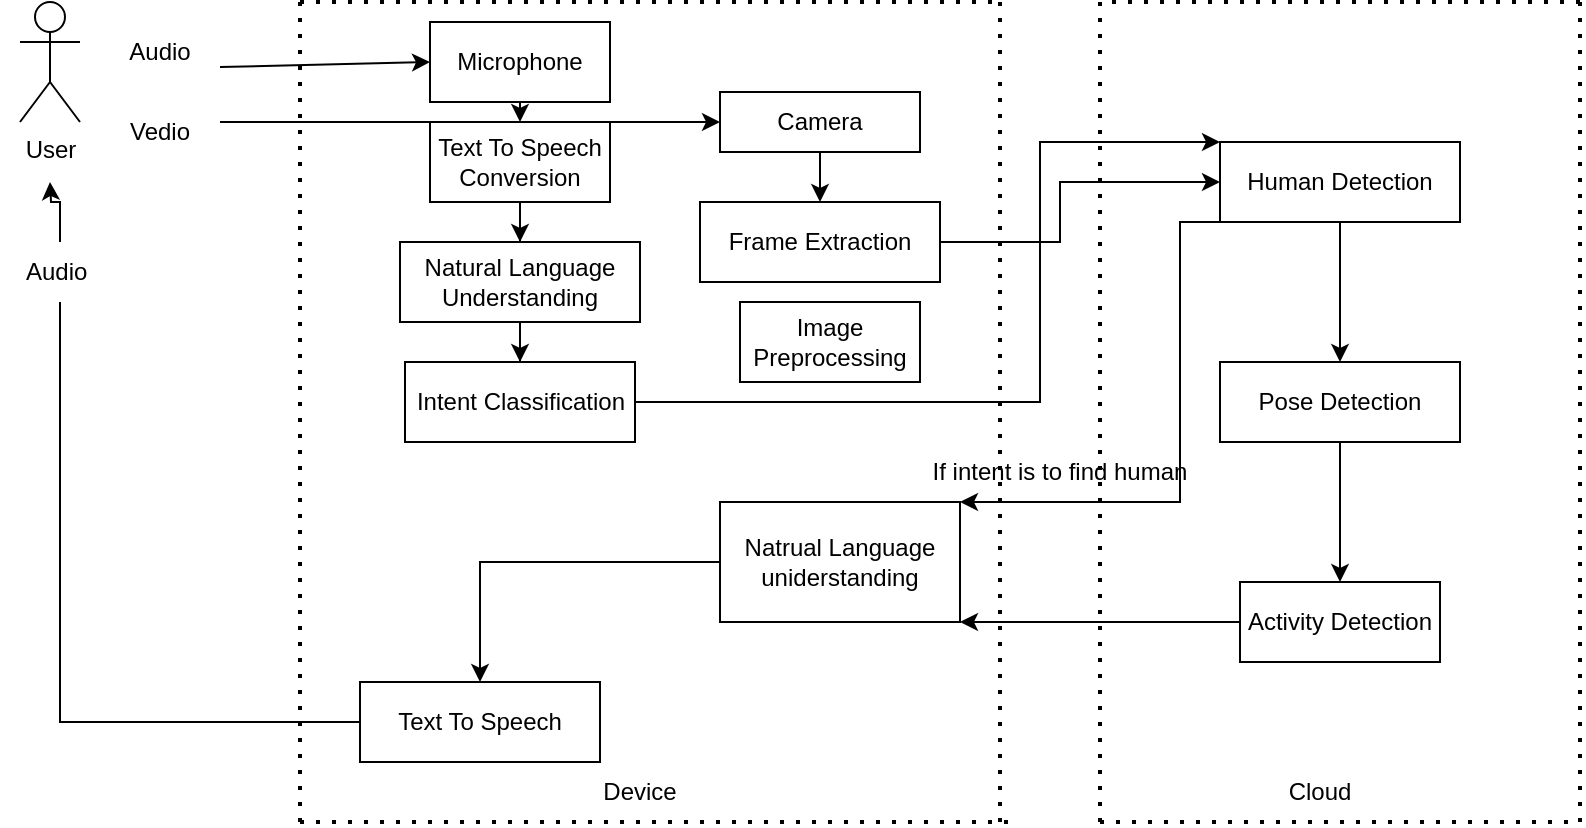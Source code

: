 <mxfile version="20.8.17" type="github">
  <diagram id="N-40P0ZU63dNKIUNeumF" name="Page-1">
    <mxGraphModel dx="806" dy="495" grid="1" gridSize="10" guides="1" tooltips="1" connect="1" arrows="1" fold="1" page="1" pageScale="1" pageWidth="850" pageHeight="1100" math="0" shadow="0">
      <root>
        <mxCell id="0" />
        <mxCell id="1" parent="0" />
        <mxCell id="4Z1Bi0nMA920jdA1TjBO-1" value="User" style="shape=umlActor;verticalLabelPosition=bottom;verticalAlign=top;html=1;outlineConnect=0;" parent="1" vertex="1">
          <mxGeometry x="60" y="40" width="30" height="60" as="geometry" />
        </mxCell>
        <mxCell id="4Z1Bi0nMA920jdA1TjBO-5" value="Audio" style="text;html=1;strokeColor=none;fillColor=none;align=center;verticalAlign=middle;whiteSpace=wrap;rounded=0;" parent="1" vertex="1">
          <mxGeometry x="100" y="50" width="60" height="30" as="geometry" />
        </mxCell>
        <mxCell id="4Z1Bi0nMA920jdA1TjBO-21" style="edgeStyle=orthogonalEdgeStyle;rounded=0;orthogonalLoop=1;jettySize=auto;html=1;" parent="1" source="4Z1Bi0nMA920jdA1TjBO-6" edge="1">
          <mxGeometry relative="1" as="geometry">
            <mxPoint x="410" y="100" as="targetPoint" />
            <Array as="points">
              <mxPoint x="230" y="100" />
              <mxPoint x="230" y="100" />
            </Array>
          </mxGeometry>
        </mxCell>
        <mxCell id="4Z1Bi0nMA920jdA1TjBO-6" value="Vedio" style="text;html=1;strokeColor=none;fillColor=none;align=center;verticalAlign=middle;whiteSpace=wrap;rounded=0;" parent="1" vertex="1">
          <mxGeometry x="100" y="90" width="60" height="30" as="geometry" />
        </mxCell>
        <mxCell id="4Z1Bi0nMA920jdA1TjBO-20" style="edgeStyle=orthogonalEdgeStyle;rounded=0;orthogonalLoop=1;jettySize=auto;html=1;entryX=0.5;entryY=0;entryDx=0;entryDy=0;" parent="1" source="4Z1Bi0nMA920jdA1TjBO-7" target="4Z1Bi0nMA920jdA1TjBO-17" edge="1">
          <mxGeometry relative="1" as="geometry" />
        </mxCell>
        <mxCell id="4Z1Bi0nMA920jdA1TjBO-7" value="Text To Speech Conversion" style="rounded=0;whiteSpace=wrap;html=1;" parent="1" vertex="1">
          <mxGeometry x="265" y="100" width="90" height="40" as="geometry" />
        </mxCell>
        <mxCell id="4Z1Bi0nMA920jdA1TjBO-10" value="Intent Classification" style="whiteSpace=wrap;html=1;" parent="1" vertex="1">
          <mxGeometry x="252.5" y="220" width="115" height="40" as="geometry" />
        </mxCell>
        <mxCell id="4Z1Bi0nMA920jdA1TjBO-12" value="Frame Extraction" style="whiteSpace=wrap;html=1;" parent="1" vertex="1">
          <mxGeometry x="400" y="140" width="120" height="40" as="geometry" />
        </mxCell>
        <mxCell id="4Z1Bi0nMA920jdA1TjBO-19" style="edgeStyle=orthogonalEdgeStyle;rounded=0;orthogonalLoop=1;jettySize=auto;html=1;entryX=0.5;entryY=0;entryDx=0;entryDy=0;" parent="1" source="4Z1Bi0nMA920jdA1TjBO-17" target="4Z1Bi0nMA920jdA1TjBO-10" edge="1">
          <mxGeometry relative="1" as="geometry" />
        </mxCell>
        <mxCell id="4Z1Bi0nMA920jdA1TjBO-17" value="Natural Language Understanding" style="rounded=0;whiteSpace=wrap;html=1;" parent="1" vertex="1">
          <mxGeometry x="250" y="160" width="120" height="40" as="geometry" />
        </mxCell>
        <mxCell id="4Z1Bi0nMA920jdA1TjBO-22" value="Human Detection" style="whiteSpace=wrap;html=1;" parent="1" vertex="1">
          <mxGeometry x="660" y="110" width="120" height="40" as="geometry" />
        </mxCell>
        <mxCell id="4Z1Bi0nMA920jdA1TjBO-27" value="" style="edgeStyle=orthogonalEdgeStyle;rounded=0;orthogonalLoop=1;jettySize=auto;html=1;" parent="1" source="4Z1Bi0nMA920jdA1TjBO-24" target="4Z1Bi0nMA920jdA1TjBO-26" edge="1">
          <mxGeometry relative="1" as="geometry" />
        </mxCell>
        <mxCell id="4Z1Bi0nMA920jdA1TjBO-24" value="Pose Detection" style="whiteSpace=wrap;html=1;" parent="1" vertex="1">
          <mxGeometry x="660" y="220" width="120" height="40" as="geometry" />
        </mxCell>
        <mxCell id="4Z1Bi0nMA920jdA1TjBO-29" value="" style="edgeStyle=orthogonalEdgeStyle;rounded=0;orthogonalLoop=1;jettySize=auto;html=1;exitX=0;exitY=0.5;exitDx=0;exitDy=0;" parent="1" source="GFV5WTKUDK0WAsZD-e3U-12" target="4Z1Bi0nMA920jdA1TjBO-28" edge="1">
          <mxGeometry relative="1" as="geometry">
            <mxPoint x="380" y="320" as="sourcePoint" />
          </mxGeometry>
        </mxCell>
        <mxCell id="4Z1Bi0nMA920jdA1TjBO-26" value="Activity Detection" style="whiteSpace=wrap;html=1;" parent="1" vertex="1">
          <mxGeometry x="670" y="330" width="100" height="40" as="geometry" />
        </mxCell>
        <mxCell id="4Z1Bi0nMA920jdA1TjBO-30" value="" style="edgeStyle=orthogonalEdgeStyle;rounded=0;orthogonalLoop=1;jettySize=auto;html=1;startArrow=none;" parent="1" source="4Z1Bi0nMA920jdA1TjBO-31" edge="1">
          <mxGeometry relative="1" as="geometry">
            <mxPoint x="75" y="130" as="targetPoint" />
          </mxGeometry>
        </mxCell>
        <mxCell id="4Z1Bi0nMA920jdA1TjBO-28" value="Text To Speech&lt;br&gt;" style="whiteSpace=wrap;html=1;" parent="1" vertex="1">
          <mxGeometry x="230" y="380" width="120" height="40" as="geometry" />
        </mxCell>
        <mxCell id="4Z1Bi0nMA920jdA1TjBO-32" value="" style="edgeStyle=orthogonalEdgeStyle;rounded=0;orthogonalLoop=1;jettySize=auto;html=1;endArrow=none;" parent="1" source="4Z1Bi0nMA920jdA1TjBO-28" target="4Z1Bi0nMA920jdA1TjBO-31" edge="1">
          <mxGeometry relative="1" as="geometry">
            <mxPoint x="420" y="300" as="sourcePoint" />
            <mxPoint x="75" y="130" as="targetPoint" />
          </mxGeometry>
        </mxCell>
        <mxCell id="4Z1Bi0nMA920jdA1TjBO-31" value="Audio&amp;nbsp;&lt;br&gt;" style="text;html=1;strokeColor=none;fillColor=none;align=center;verticalAlign=middle;whiteSpace=wrap;rounded=0;" parent="1" vertex="1">
          <mxGeometry x="50" y="160" width="60" height="30" as="geometry" />
        </mxCell>
        <mxCell id="4Z1Bi0nMA920jdA1TjBO-33" value="" style="endArrow=none;dashed=1;html=1;dashPattern=1 3;strokeWidth=2;rounded=0;" parent="1" edge="1">
          <mxGeometry width="50" height="50" relative="1" as="geometry">
            <mxPoint x="200" y="450" as="sourcePoint" />
            <mxPoint x="200" y="40" as="targetPoint" />
          </mxGeometry>
        </mxCell>
        <mxCell id="4Z1Bi0nMA920jdA1TjBO-34" value="" style="endArrow=none;dashed=1;html=1;dashPattern=1 3;strokeWidth=2;rounded=0;" parent="1" edge="1">
          <mxGeometry width="50" height="50" relative="1" as="geometry">
            <mxPoint x="200" y="450" as="sourcePoint" />
            <mxPoint x="560" y="450" as="targetPoint" />
          </mxGeometry>
        </mxCell>
        <mxCell id="4Z1Bi0nMA920jdA1TjBO-36" value="" style="endArrow=none;dashed=1;html=1;dashPattern=1 3;strokeWidth=2;rounded=0;" parent="1" edge="1">
          <mxGeometry width="50" height="50" relative="1" as="geometry">
            <mxPoint x="550" y="450" as="sourcePoint" />
            <mxPoint x="550" y="40" as="targetPoint" />
          </mxGeometry>
        </mxCell>
        <mxCell id="4Z1Bi0nMA920jdA1TjBO-37" value="" style="endArrow=none;dashed=1;html=1;dashPattern=1 3;strokeWidth=2;rounded=0;" parent="1" edge="1">
          <mxGeometry width="50" height="50" relative="1" as="geometry">
            <mxPoint x="200" y="40" as="sourcePoint" />
            <mxPoint x="550" y="40" as="targetPoint" />
          </mxGeometry>
        </mxCell>
        <mxCell id="GFV5WTKUDK0WAsZD-e3U-1" value="Camera&lt;br&gt;" style="rounded=0;whiteSpace=wrap;html=1;" parent="1" vertex="1">
          <mxGeometry x="410" y="85" width="100" height="30" as="geometry" />
        </mxCell>
        <mxCell id="GFV5WTKUDK0WAsZD-e3U-2" value="" style="endArrow=classic;html=1;rounded=0;exitX=0.5;exitY=1;exitDx=0;exitDy=0;entryX=0.5;entryY=0;entryDx=0;entryDy=0;" parent="1" source="GFV5WTKUDK0WAsZD-e3U-1" target="4Z1Bi0nMA920jdA1TjBO-12" edge="1">
          <mxGeometry width="50" height="50" relative="1" as="geometry">
            <mxPoint x="390" y="280" as="sourcePoint" />
            <mxPoint x="440" y="230" as="targetPoint" />
          </mxGeometry>
        </mxCell>
        <mxCell id="GFV5WTKUDK0WAsZD-e3U-3" value="Microphone" style="rounded=0;whiteSpace=wrap;html=1;" parent="1" vertex="1">
          <mxGeometry x="265" y="50" width="90" height="40" as="geometry" />
        </mxCell>
        <mxCell id="GFV5WTKUDK0WAsZD-e3U-4" value="" style="endArrow=classic;html=1;rounded=0;exitX=1;exitY=0.75;exitDx=0;exitDy=0;entryX=0;entryY=0.5;entryDx=0;entryDy=0;" parent="1" source="4Z1Bi0nMA920jdA1TjBO-5" target="GFV5WTKUDK0WAsZD-e3U-3" edge="1">
          <mxGeometry width="50" height="50" relative="1" as="geometry">
            <mxPoint x="390" y="280" as="sourcePoint" />
            <mxPoint x="440" y="230" as="targetPoint" />
          </mxGeometry>
        </mxCell>
        <mxCell id="GFV5WTKUDK0WAsZD-e3U-5" value="" style="endArrow=none;dashed=1;html=1;dashPattern=1 3;strokeWidth=2;rounded=0;" parent="1" edge="1">
          <mxGeometry width="50" height="50" relative="1" as="geometry">
            <mxPoint x="600" y="450" as="sourcePoint" />
            <mxPoint x="600" y="40" as="targetPoint" />
          </mxGeometry>
        </mxCell>
        <mxCell id="GFV5WTKUDK0WAsZD-e3U-6" value="" style="endArrow=none;dashed=1;html=1;dashPattern=1 3;strokeWidth=2;rounded=0;" parent="1" edge="1">
          <mxGeometry width="50" height="50" relative="1" as="geometry">
            <mxPoint x="840" y="450" as="sourcePoint" />
            <mxPoint x="840" y="40" as="targetPoint" />
          </mxGeometry>
        </mxCell>
        <mxCell id="GFV5WTKUDK0WAsZD-e3U-7" value="" style="endArrow=none;dashed=1;html=1;dashPattern=1 3;strokeWidth=2;rounded=0;" parent="1" edge="1">
          <mxGeometry width="50" height="50" relative="1" as="geometry">
            <mxPoint x="600" y="450" as="sourcePoint" />
            <mxPoint x="840" y="450" as="targetPoint" />
          </mxGeometry>
        </mxCell>
        <mxCell id="GFV5WTKUDK0WAsZD-e3U-8" value="" style="endArrow=none;dashed=1;html=1;dashPattern=1 3;strokeWidth=2;rounded=0;" parent="1" edge="1">
          <mxGeometry width="50" height="50" relative="1" as="geometry">
            <mxPoint x="840" y="40" as="sourcePoint" />
            <mxPoint x="600" y="40" as="targetPoint" />
          </mxGeometry>
        </mxCell>
        <mxCell id="GFV5WTKUDK0WAsZD-e3U-9" value="" style="endArrow=classic;html=1;rounded=0;exitX=0.5;exitY=1;exitDx=0;exitDy=0;entryX=0.5;entryY=0;entryDx=0;entryDy=0;" parent="1" source="4Z1Bi0nMA920jdA1TjBO-22" target="4Z1Bi0nMA920jdA1TjBO-24" edge="1">
          <mxGeometry width="50" height="50" relative="1" as="geometry">
            <mxPoint x="460" y="280" as="sourcePoint" />
            <mxPoint x="510" y="230" as="targetPoint" />
          </mxGeometry>
        </mxCell>
        <mxCell id="GFV5WTKUDK0WAsZD-e3U-10" value="" style="endArrow=classic;html=1;rounded=0;exitX=1;exitY=0.5;exitDx=0;exitDy=0;entryX=0;entryY=0.5;entryDx=0;entryDy=0;" parent="1" source="4Z1Bi0nMA920jdA1TjBO-12" target="4Z1Bi0nMA920jdA1TjBO-22" edge="1">
          <mxGeometry width="50" height="50" relative="1" as="geometry">
            <mxPoint x="460" y="280" as="sourcePoint" />
            <mxPoint x="510" y="230" as="targetPoint" />
            <Array as="points">
              <mxPoint x="580" y="160" />
              <mxPoint x="580" y="130" />
            </Array>
          </mxGeometry>
        </mxCell>
        <mxCell id="GFV5WTKUDK0WAsZD-e3U-11" value="" style="endArrow=classic;html=1;rounded=0;entryX=0;entryY=0;entryDx=0;entryDy=0;exitX=1;exitY=0.5;exitDx=0;exitDy=0;" parent="1" target="4Z1Bi0nMA920jdA1TjBO-22" edge="1" source="4Z1Bi0nMA920jdA1TjBO-10">
          <mxGeometry width="50" height="50" relative="1" as="geometry">
            <mxPoint x="370" y="230" as="sourcePoint" />
            <mxPoint x="510" y="230" as="targetPoint" />
            <Array as="points">
              <mxPoint x="570" y="240" />
              <mxPoint x="570" y="110" />
            </Array>
          </mxGeometry>
        </mxCell>
        <mxCell id="GFV5WTKUDK0WAsZD-e3U-12" value="Natrual Language uniderstanding" style="rounded=0;whiteSpace=wrap;html=1;" parent="1" vertex="1">
          <mxGeometry x="410" y="290" width="120" height="60" as="geometry" />
        </mxCell>
        <mxCell id="GFV5WTKUDK0WAsZD-e3U-13" value="" style="endArrow=classic;html=1;rounded=0;exitX=0;exitY=0.5;exitDx=0;exitDy=0;entryX=1;entryY=1;entryDx=0;entryDy=0;" parent="1" source="4Z1Bi0nMA920jdA1TjBO-26" target="GFV5WTKUDK0WAsZD-e3U-12" edge="1">
          <mxGeometry width="50" height="50" relative="1" as="geometry">
            <mxPoint x="460" y="270" as="sourcePoint" />
            <mxPoint x="510" y="220" as="targetPoint" />
          </mxGeometry>
        </mxCell>
        <mxCell id="GFV5WTKUDK0WAsZD-e3U-14" value="" style="endArrow=classic;html=1;rounded=0;entryX=1;entryY=0;entryDx=0;entryDy=0;exitX=0;exitY=1;exitDx=0;exitDy=0;" parent="1" source="4Z1Bi0nMA920jdA1TjBO-22" target="GFV5WTKUDK0WAsZD-e3U-12" edge="1">
          <mxGeometry width="50" height="50" relative="1" as="geometry">
            <mxPoint x="620" y="290" as="sourcePoint" />
            <mxPoint x="510" y="220" as="targetPoint" />
            <Array as="points">
              <mxPoint x="640" y="150" />
              <mxPoint x="640" y="290" />
            </Array>
          </mxGeometry>
        </mxCell>
        <mxCell id="GFV5WTKUDK0WAsZD-e3U-15" value="If intent is to find human" style="text;html=1;strokeColor=none;fillColor=none;align=center;verticalAlign=middle;whiteSpace=wrap;rounded=0;" parent="1" vertex="1">
          <mxGeometry x="510" y="260" width="140" height="30" as="geometry" />
        </mxCell>
        <mxCell id="px62wDHQfPJyt1eoFrsY-1" value="Device" style="text;html=1;strokeColor=none;fillColor=none;align=center;verticalAlign=middle;whiteSpace=wrap;rounded=0;" vertex="1" parent="1">
          <mxGeometry x="340" y="420" width="60" height="30" as="geometry" />
        </mxCell>
        <mxCell id="px62wDHQfPJyt1eoFrsY-2" value="Cloud" style="text;html=1;strokeColor=none;fillColor=none;align=center;verticalAlign=middle;whiteSpace=wrap;rounded=0;" vertex="1" parent="1">
          <mxGeometry x="680" y="420" width="60" height="30" as="geometry" />
        </mxCell>
        <mxCell id="px62wDHQfPJyt1eoFrsY-3" value="" style="endArrow=classic;html=1;rounded=0;exitX=0.5;exitY=1;exitDx=0;exitDy=0;entryX=0.5;entryY=0;entryDx=0;entryDy=0;" edge="1" parent="1" source="GFV5WTKUDK0WAsZD-e3U-3" target="4Z1Bi0nMA920jdA1TjBO-7">
          <mxGeometry width="50" height="50" relative="1" as="geometry">
            <mxPoint x="430" y="280" as="sourcePoint" />
            <mxPoint x="480" y="230" as="targetPoint" />
          </mxGeometry>
        </mxCell>
        <mxCell id="px62wDHQfPJyt1eoFrsY-4" value="Image Preprocessing" style="rounded=0;whiteSpace=wrap;html=1;" vertex="1" parent="1">
          <mxGeometry x="420" y="190" width="90" height="40" as="geometry" />
        </mxCell>
      </root>
    </mxGraphModel>
  </diagram>
</mxfile>
